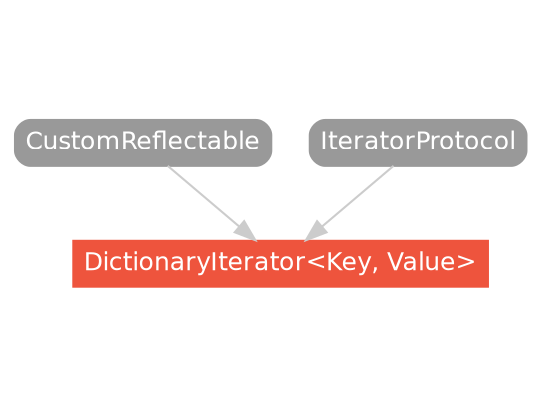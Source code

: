 strict digraph "DictionaryIterator<Key, Value> - Type Hierarchy - SwiftDoc.org" {
    pad="0.1,0.8"
    node [shape=box, style="filled,rounded", color="#999999", fillcolor="#999999", fontcolor=white, fontname=Helvetica, fontnames="Helvetica,sansserif", fontsize=12, margin="0.07,0.05", height="0.3"]
    edge [color="#cccccc"]
    "CustomReflectable" [URL="/protocol/CustomReflectable/hierarchy/"]
    "DictionaryIterator<Key, Value>" [URL="/type/DictionaryIterator/", style="filled", fillcolor="#ee543d", color="#ee543d"]
    "IteratorProtocol" [URL="/protocol/IteratorProtocol/hierarchy/"]    "IteratorProtocol" -> "DictionaryIterator<Key, Value>"
    "CustomReflectable" -> "DictionaryIterator<Key, Value>"
    subgraph Types {
        rank = max; "DictionaryIterator<Key, Value>";
    }
}